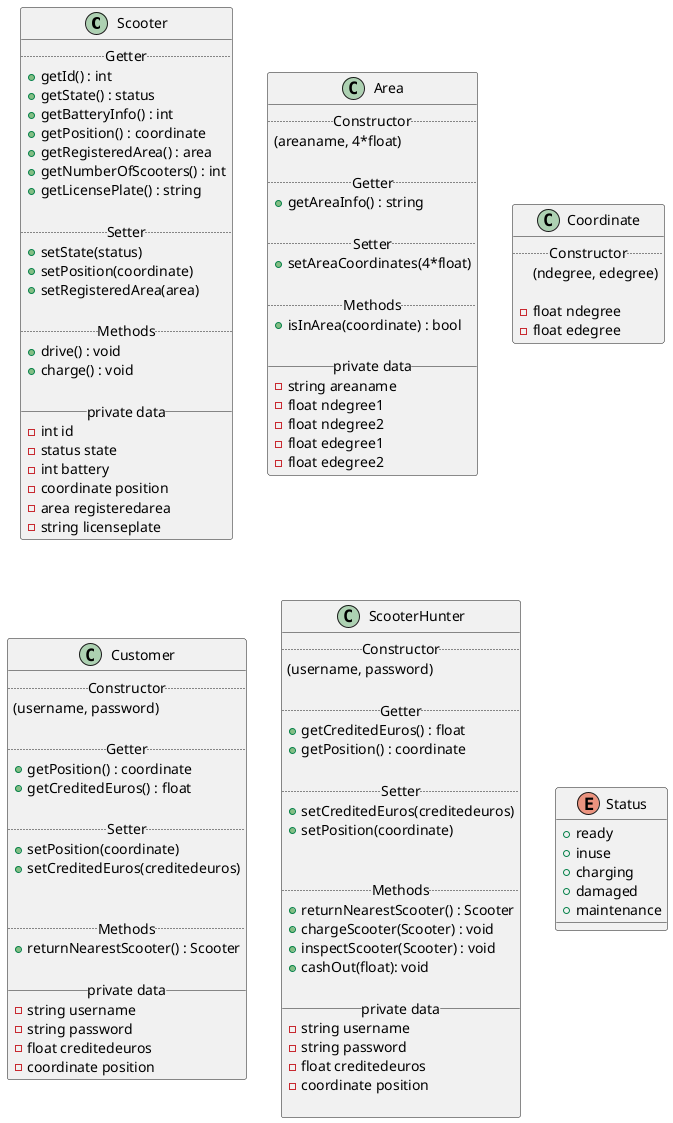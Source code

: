 @startuml





skinparam componentStyle uml2



class Scooter {
    .. Getter ..
  + getId() : int
  + getState() : status
  + getBatteryInfo() : int
  + getPosition() : coordinate
  + getRegisteredArea() : area
  + getNumberOfScooters() : int
  + getLicensePlate() : string

  .. Setter ..
  + setState(status)
  + setPosition(coordinate)
  + setRegisteredArea(area)

  .. Methods ..
  + drive() : void
  + charge() : void

  __ private data __
  -int id
  -status state
  -int battery
  -coordinate position
  -area registeredarea
  -string licenseplate
}

class Area {
  .. Constructor ..
  (areaname, 4*float)

  .. Getter ..
  + getAreaInfo() : string

  .. Setter ..
  + setAreaCoordinates(4*float)

  .. Methods ..
  + isInArea(coordinate) : bool

  __ private data __
  -string areaname
  -float ndegree1
  -float ndegree2
  -float edegree1
  -float edegree2
}



class Coordinate {
  .. Constructor ..
  (ndegree, edegree)

  -float ndegree
  -float edegree
}


class Customer {
  .. Constructor ..
  (username, password)

  .. Getter ..
  + getPosition() : coordinate
  + getCreditedEuros() : float

  .. Setter ..
  + setPosition(coordinate)
  + setCreditedEuros(creditedeuros)


  .. Methods ..
  + returnNearestScooter() : Scooter

  __ private data __
  -string username
  -string password
  -float creditedeuros
  -coordinate position
}

class ScooterHunter {
  .. Constructor ..
    (username, password)

  .. Getter ..
  + getCreditedEuros() : float
  + getPosition() : coordinate

  .. Setter ..
  + setCreditedEuros(creditedeuros)
  + setPosition(coordinate)


  .. Methods ..
  + returnNearestScooter() : Scooter
  + chargeScooter(Scooter) : void
  + inspectScooter(Scooter) : void
  + cashOut(float): void

  __ private data __
  -string username
  -string password
  -float creditedeuros
  -coordinate position

}



enum Status {
  + ready
  + inuse
  + charging
  + damaged
  + maintenance
}







@enduml